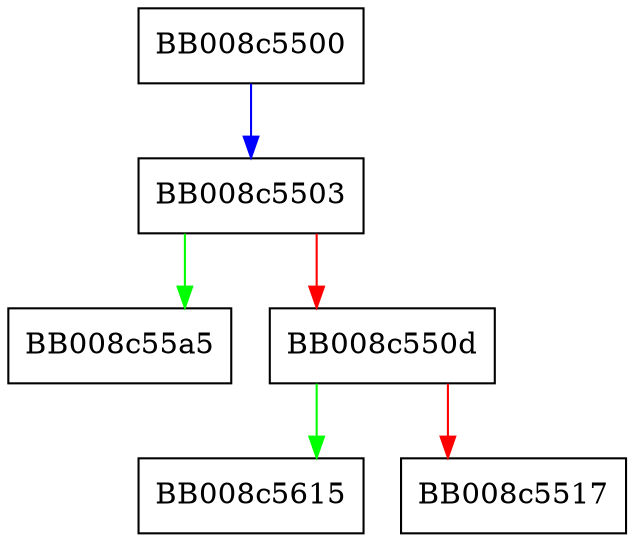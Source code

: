 digraph __memcpy_avx_unaligned {
  node [shape="box"];
  graph [splines=ortho];
  BB008c5500 -> BB008c5503 [color="blue"];
  BB008c5503 -> BB008c55a5 [color="green"];
  BB008c5503 -> BB008c550d [color="red"];
  BB008c550d -> BB008c5615 [color="green"];
  BB008c550d -> BB008c5517 [color="red"];
}